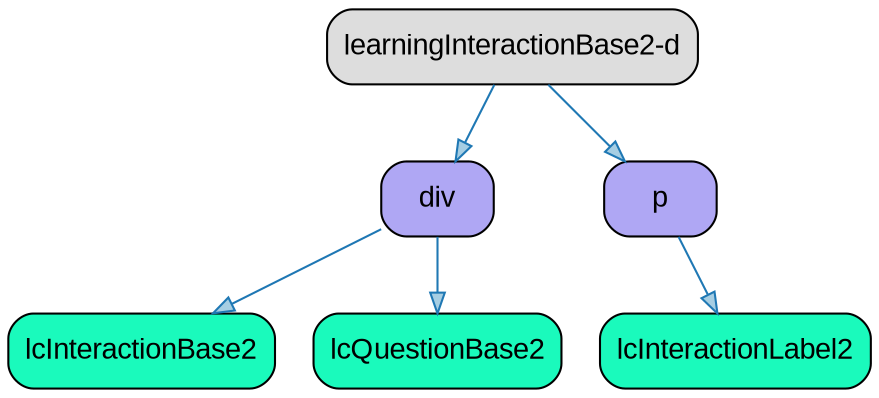 // DITA Domain learningInteractionBase2-d
strict digraph {
				
  // Root node
  
	"learningInteractionBase2-d" [label ="learningInteractionBase2-d" fontname="Arial" shape="Mrecord" style="filled"  fillcolor="#DDDDDD"]
			
  // Other nodes
      
	"div" [label ="div" fontname="Arial" shape="Mrecord" style="filled"  fillcolor="#AFA7F4"]
         
	"lcInteractionBase2" [label ="lcInteractionBase2" fontname="Arial" shape="Mrecord" style="filled"  fillcolor="#1AFABC"]
         
	"lcQuestionBase2" [label ="lcQuestionBase2" fontname="Arial" shape="Mrecord" style="filled"  fillcolor="#1AFABC"]
      
      
	"p" [label ="p" fontname="Arial" shape="Mrecord" style="filled"  fillcolor="#AFA7F4"]
         
	"lcInteractionLabel2" [label ="lcInteractionLabel2" fontname="Arial" shape="Mrecord" style="filled"  fillcolor="#1AFABC"]
      
   
  // Edges
      
	"learningInteractionBase2-d" -> "div" [fillcolor="#a6cee3" color="#1f78b4"]
         
	"div" -> "lcInteractionBase2" [fillcolor="#a6cee3" color="#1f78b4"]
         
	"div" -> "lcQuestionBase2" [fillcolor="#a6cee3" color="#1f78b4"]
      
      
	"learningInteractionBase2-d" -> "p" [fillcolor="#a6cee3" color="#1f78b4"]
         
	"p" -> "lcInteractionLabel2" [fillcolor="#a6cee3" color="#1f78b4"]
      
   }
